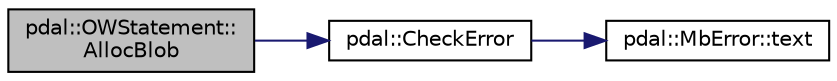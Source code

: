 digraph "pdal::OWStatement::AllocBlob"
{
  edge [fontname="Helvetica",fontsize="10",labelfontname="Helvetica",labelfontsize="10"];
  node [fontname="Helvetica",fontsize="10",shape=record];
  rankdir="LR";
  Node1 [label="pdal::OWStatement::\lAllocBlob",height=0.2,width=0.4,color="black", fillcolor="grey75", style="filled", fontcolor="black"];
  Node1 -> Node2 [color="midnightblue",fontsize="10",style="solid",fontname="Helvetica"];
  Node2 [label="pdal::CheckError",height=0.2,width=0.4,color="black", fillcolor="white", style="filled",URL="$namespacepdal.html#a6c7080f4fd6dc91b0cf4cfa8bc61a51c"];
  Node2 -> Node3 [color="midnightblue",fontsize="10",style="solid",fontname="Helvetica"];
  Node3 [label="pdal::MbError::text",height=0.2,width=0.4,color="black", fillcolor="white", style="filled",URL="$namespacepdal_1_1MbError.html#a4d54b8e3f4518938995230a414498a54"];
}

